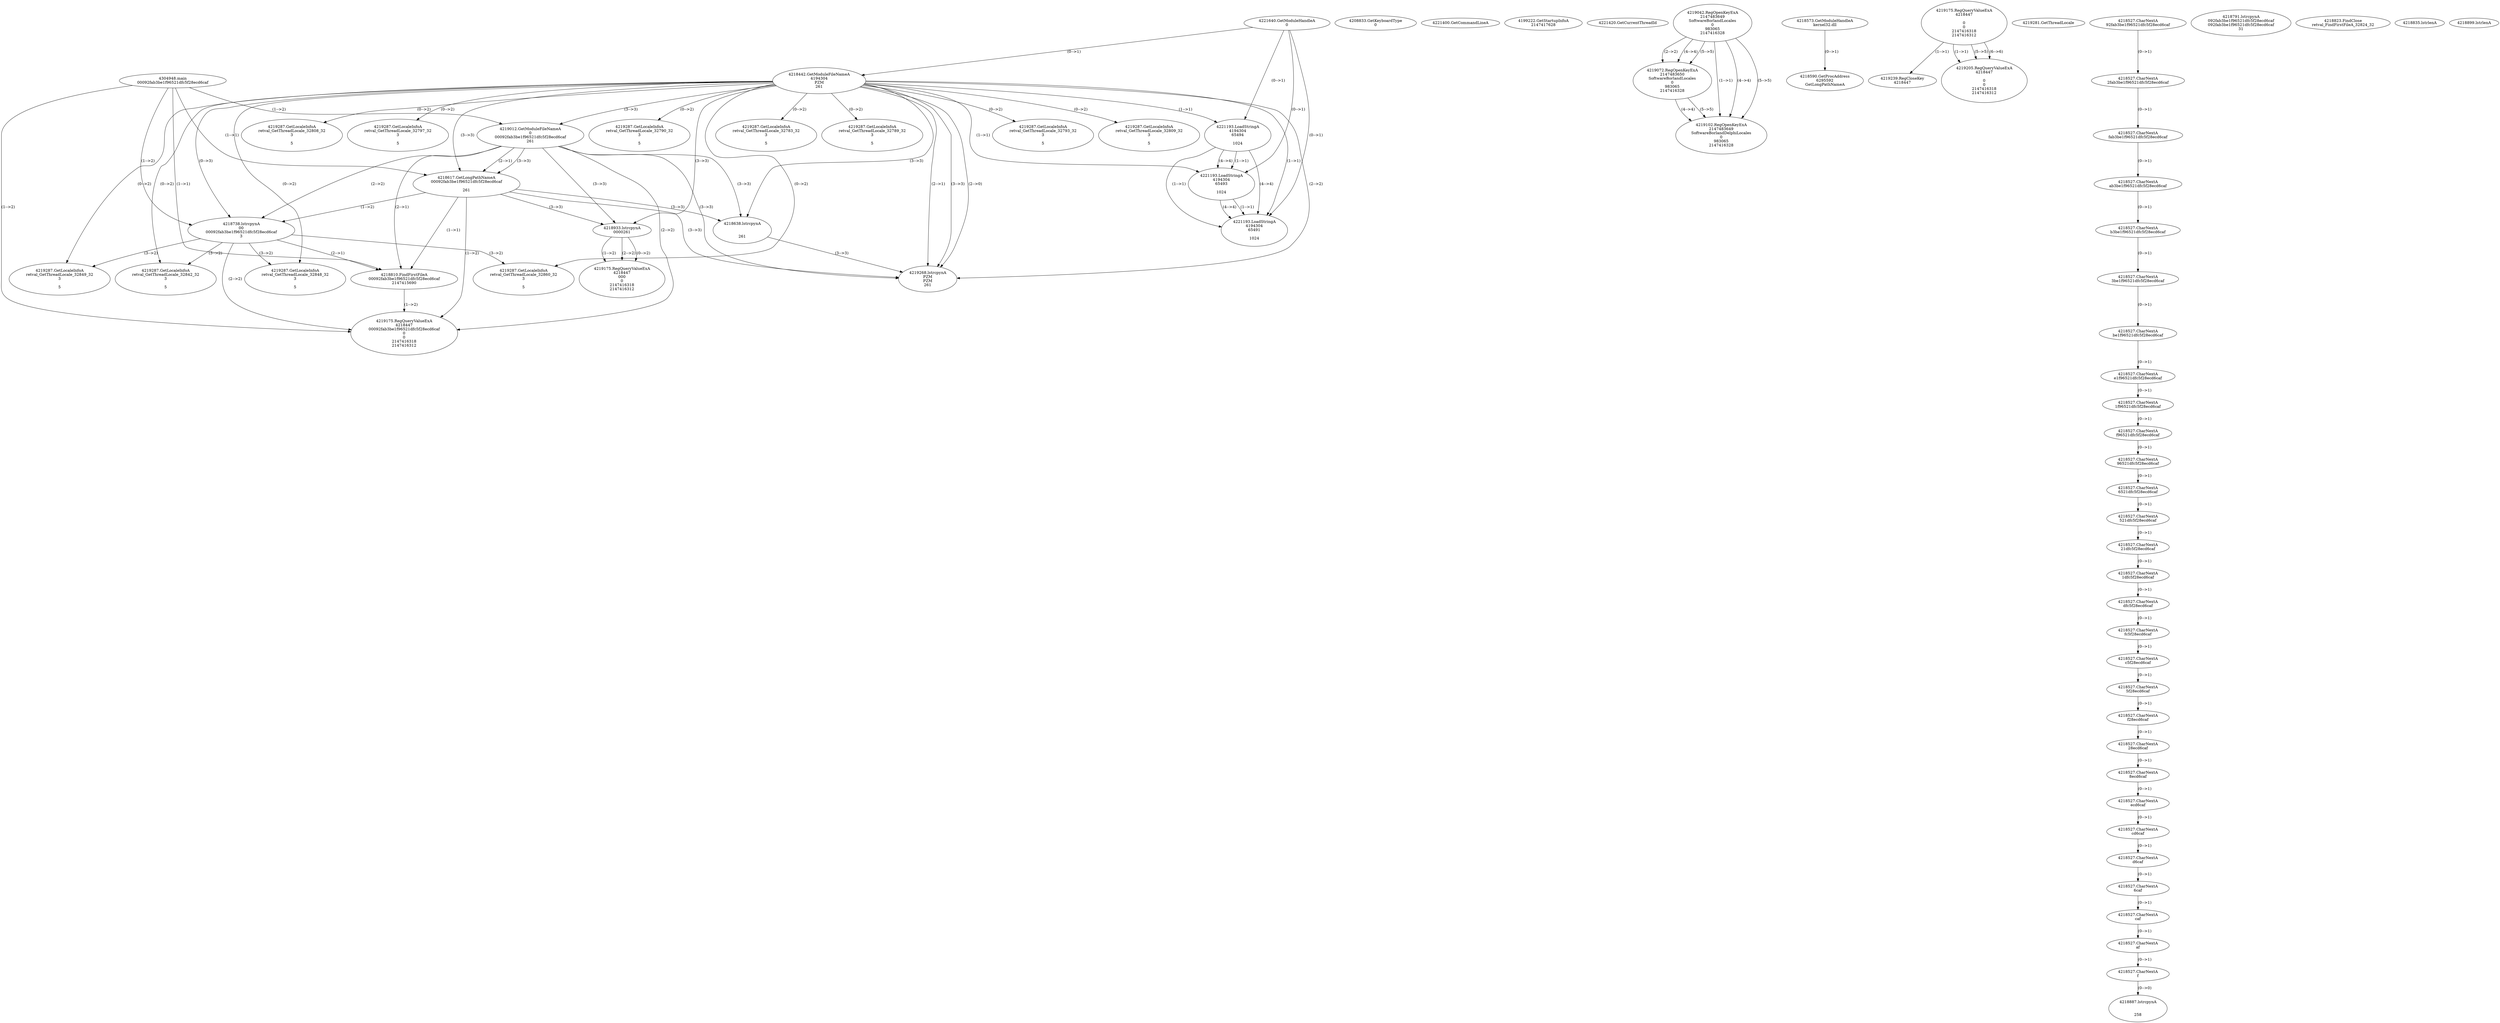 // Global SCDG with merge call
digraph {
	0 [label="4304948.main
00092fab3be1f96521dfc5f28ecd6caf"]
	1 [label="4221640.GetModuleHandleA
0"]
	2 [label="4208833.GetKeyboardType
0"]
	3 [label="4221400.GetCommandLineA
"]
	4 [label="4199222.GetStartupInfoA
2147417628"]
	5 [label="4221420.GetCurrentThreadId
"]
	6 [label="4218442.GetModuleFileNameA
4194304
PZM
261"]
	1 -> 6 [label="(0-->1)"]
	7 [label="4219012.GetModuleFileNameA
0
00092fab3be1f96521dfc5f28ecd6caf
261"]
	0 -> 7 [label="(1-->2)"]
	6 -> 7 [label="(3-->3)"]
	8 [label="4219042.RegOpenKeyExA
2147483649
Software\Borland\Locales
0
983065
2147416328"]
	9 [label="4218573.GetModuleHandleA
kernel32.dll"]
	10 [label="4218590.GetProcAddress
6295592
GetLongPathNameA"]
	9 -> 10 [label="(0-->1)"]
	11 [label="4218617.GetLongPathNameA
00092fab3be1f96521dfc5f28ecd6caf

261"]
	0 -> 11 [label="(1-->1)"]
	7 -> 11 [label="(2-->1)"]
	6 -> 11 [label="(3-->3)"]
	7 -> 11 [label="(3-->3)"]
	12 [label="4218638.lstrcpynA


261"]
	6 -> 12 [label="(3-->3)"]
	7 -> 12 [label="(3-->3)"]
	11 -> 12 [label="(3-->3)"]
	13 [label="4219175.RegQueryValueExA
4218447

0
0
2147416318
2147416312"]
	14 [label="4219239.RegCloseKey
4218447"]
	13 -> 14 [label="(1-->1)"]
	15 [label="4219268.lstrcpynA
PZM
PZM
261"]
	6 -> 15 [label="(2-->1)"]
	6 -> 15 [label="(2-->2)"]
	6 -> 15 [label="(3-->3)"]
	7 -> 15 [label="(3-->3)"]
	11 -> 15 [label="(3-->3)"]
	12 -> 15 [label="(3-->3)"]
	6 -> 15 [label="(2-->0)"]
	16 [label="4219281.GetThreadLocale
"]
	17 [label="4219287.GetLocaleInfoA
retval_GetThreadLocale_32783_32
3

5"]
	6 -> 17 [label="(0-->2)"]
	18 [label="4221193.LoadStringA
4194304
65494

1024"]
	1 -> 18 [label="(0-->1)"]
	6 -> 18 [label="(1-->1)"]
	19 [label="4221193.LoadStringA
4194304
65493

1024"]
	1 -> 19 [label="(0-->1)"]
	6 -> 19 [label="(1-->1)"]
	18 -> 19 [label="(1-->1)"]
	18 -> 19 [label="(4-->4)"]
	20 [label="4219072.RegOpenKeyExA
2147483650
Software\Borland\Locales
0
983065
2147416328"]
	8 -> 20 [label="(2-->2)"]
	8 -> 20 [label="(4-->4)"]
	8 -> 20 [label="(5-->5)"]
	21 [label="4218738.lstrcpynA
00
00092fab3be1f96521dfc5f28ecd6caf
3"]
	0 -> 21 [label="(1-->2)"]
	7 -> 21 [label="(2-->2)"]
	11 -> 21 [label="(1-->2)"]
	6 -> 21 [label="(0-->3)"]
	22 [label="4218527.CharNextA
92fab3be1f96521dfc5f28ecd6caf"]
	23 [label="4218527.CharNextA
2fab3be1f96521dfc5f28ecd6caf"]
	22 -> 23 [label="(0-->1)"]
	24 [label="4218527.CharNextA
fab3be1f96521dfc5f28ecd6caf"]
	23 -> 24 [label="(0-->1)"]
	25 [label="4218527.CharNextA
ab3be1f96521dfc5f28ecd6caf"]
	24 -> 25 [label="(0-->1)"]
	26 [label="4218527.CharNextA
b3be1f96521dfc5f28ecd6caf"]
	25 -> 26 [label="(0-->1)"]
	27 [label="4218527.CharNextA
3be1f96521dfc5f28ecd6caf"]
	26 -> 27 [label="(0-->1)"]
	28 [label="4218527.CharNextA
be1f96521dfc5f28ecd6caf"]
	27 -> 28 [label="(0-->1)"]
	29 [label="4218527.CharNextA
e1f96521dfc5f28ecd6caf"]
	28 -> 29 [label="(0-->1)"]
	30 [label="4218527.CharNextA
1f96521dfc5f28ecd6caf"]
	29 -> 30 [label="(0-->1)"]
	31 [label="4218527.CharNextA
f96521dfc5f28ecd6caf"]
	30 -> 31 [label="(0-->1)"]
	32 [label="4218527.CharNextA
96521dfc5f28ecd6caf"]
	31 -> 32 [label="(0-->1)"]
	33 [label="4218527.CharNextA
6521dfc5f28ecd6caf"]
	32 -> 33 [label="(0-->1)"]
	34 [label="4218527.CharNextA
521dfc5f28ecd6caf"]
	33 -> 34 [label="(0-->1)"]
	35 [label="4218527.CharNextA
21dfc5f28ecd6caf"]
	34 -> 35 [label="(0-->1)"]
	36 [label="4218527.CharNextA
1dfc5f28ecd6caf"]
	35 -> 36 [label="(0-->1)"]
	37 [label="4218527.CharNextA
dfc5f28ecd6caf"]
	36 -> 37 [label="(0-->1)"]
	38 [label="4218527.CharNextA
fc5f28ecd6caf"]
	37 -> 38 [label="(0-->1)"]
	39 [label="4218527.CharNextA
c5f28ecd6caf"]
	38 -> 39 [label="(0-->1)"]
	40 [label="4218527.CharNextA
5f28ecd6caf"]
	39 -> 40 [label="(0-->1)"]
	41 [label="4218527.CharNextA
f28ecd6caf"]
	40 -> 41 [label="(0-->1)"]
	42 [label="4218527.CharNextA
28ecd6caf"]
	41 -> 42 [label="(0-->1)"]
	43 [label="4218527.CharNextA
8ecd6caf"]
	42 -> 43 [label="(0-->1)"]
	44 [label="4218527.CharNextA
ecd6caf"]
	43 -> 44 [label="(0-->1)"]
	45 [label="4218527.CharNextA
cd6caf"]
	44 -> 45 [label="(0-->1)"]
	46 [label="4218527.CharNextA
d6caf"]
	45 -> 46 [label="(0-->1)"]
	47 [label="4218527.CharNextA
6caf"]
	46 -> 47 [label="(0-->1)"]
	48 [label="4218527.CharNextA
caf"]
	47 -> 48 [label="(0-->1)"]
	49 [label="4218527.CharNextA
af"]
	48 -> 49 [label="(0-->1)"]
	50 [label="4218527.CharNextA
f"]
	49 -> 50 [label="(0-->1)"]
	51 [label="4218791.lstrcpynA
092fab3be1f96521dfc5f28ecd6caf
092fab3be1f96521dfc5f28ecd6caf
31"]
	52 [label="4218810.FindFirstFileA
00092fab3be1f96521dfc5f28ecd6caf
2147415690"]
	0 -> 52 [label="(1-->1)"]
	7 -> 52 [label="(2-->1)"]
	11 -> 52 [label="(1-->1)"]
	21 -> 52 [label="(2-->1)"]
	53 [label="4218823.FindClose
retval_FindFirstFileA_32824_32"]
	54 [label="4218835.lstrlenA
"]
	55 [label="4218887.lstrcpynA


258"]
	50 -> 55 [label="(0-->0)"]
	56 [label="4218899.lstrlenA
"]
	57 [label="4218933.lstrcpynA
00\
00\
261"]
	6 -> 57 [label="(3-->3)"]
	7 -> 57 [label="(3-->3)"]
	11 -> 57 [label="(3-->3)"]
	58 [label="4219175.RegQueryValueExA
4218447
00\
0
0
2147416318
2147416312"]
	57 -> 58 [label="(1-->2)"]
	57 -> 58 [label="(2-->2)"]
	57 -> 58 [label="(0-->2)"]
	59 [label="4219287.GetLocaleInfoA
retval_GetThreadLocale_32860_32
3

5"]
	6 -> 59 [label="(0-->2)"]
	21 -> 59 [label="(3-->2)"]
	60 [label="4219287.GetLocaleInfoA
retval_GetThreadLocale_32789_32
3

5"]
	6 -> 60 [label="(0-->2)"]
	61 [label="4219175.RegQueryValueExA
4218447
00092fab3be1f96521dfc5f28ecd6caf
0
0
2147416318
2147416312"]
	0 -> 61 [label="(1-->2)"]
	7 -> 61 [label="(2-->2)"]
	11 -> 61 [label="(1-->2)"]
	21 -> 61 [label="(2-->2)"]
	52 -> 61 [label="(1-->2)"]
	62 [label="4219287.GetLocaleInfoA
retval_GetThreadLocale_32842_32
3

5"]
	6 -> 62 [label="(0-->2)"]
	21 -> 62 [label="(3-->2)"]
	63 [label="4221193.LoadStringA
4194304
65491

1024"]
	1 -> 63 [label="(0-->1)"]
	6 -> 63 [label="(1-->1)"]
	18 -> 63 [label="(1-->1)"]
	19 -> 63 [label="(1-->1)"]
	18 -> 63 [label="(4-->4)"]
	19 -> 63 [label="(4-->4)"]
	64 [label="4219205.RegQueryValueExA
4218447

0
0
2147416318
2147416312"]
	13 -> 64 [label="(1-->1)"]
	13 -> 64 [label="(5-->5)"]
	13 -> 64 [label="(6-->6)"]
	65 [label="4219287.GetLocaleInfoA
retval_GetThreadLocale_32793_32
3

5"]
	6 -> 65 [label="(0-->2)"]
	66 [label="4219102.RegOpenKeyExA
2147483649
Software\Borland\Delphi\Locales
0
983065
2147416328"]
	8 -> 66 [label="(1-->1)"]
	8 -> 66 [label="(4-->4)"]
	20 -> 66 [label="(4-->4)"]
	8 -> 66 [label="(5-->5)"]
	20 -> 66 [label="(5-->5)"]
	67 [label="4219287.GetLocaleInfoA
retval_GetThreadLocale_32809_32
3

5"]
	6 -> 67 [label="(0-->2)"]
	68 [label="4219287.GetLocaleInfoA
retval_GetThreadLocale_32808_32
3

5"]
	6 -> 68 [label="(0-->2)"]
	69 [label="4219287.GetLocaleInfoA
retval_GetThreadLocale_32797_32
3

5"]
	6 -> 69 [label="(0-->2)"]
	70 [label="4219287.GetLocaleInfoA
retval_GetThreadLocale_32790_32
3

5"]
	6 -> 70 [label="(0-->2)"]
	71 [label="4219287.GetLocaleInfoA
retval_GetThreadLocale_32848_32
3

5"]
	6 -> 71 [label="(0-->2)"]
	21 -> 71 [label="(3-->2)"]
	72 [label="4219287.GetLocaleInfoA
retval_GetThreadLocale_32849_32
3

5"]
	6 -> 72 [label="(0-->2)"]
	21 -> 72 [label="(3-->2)"]
}
